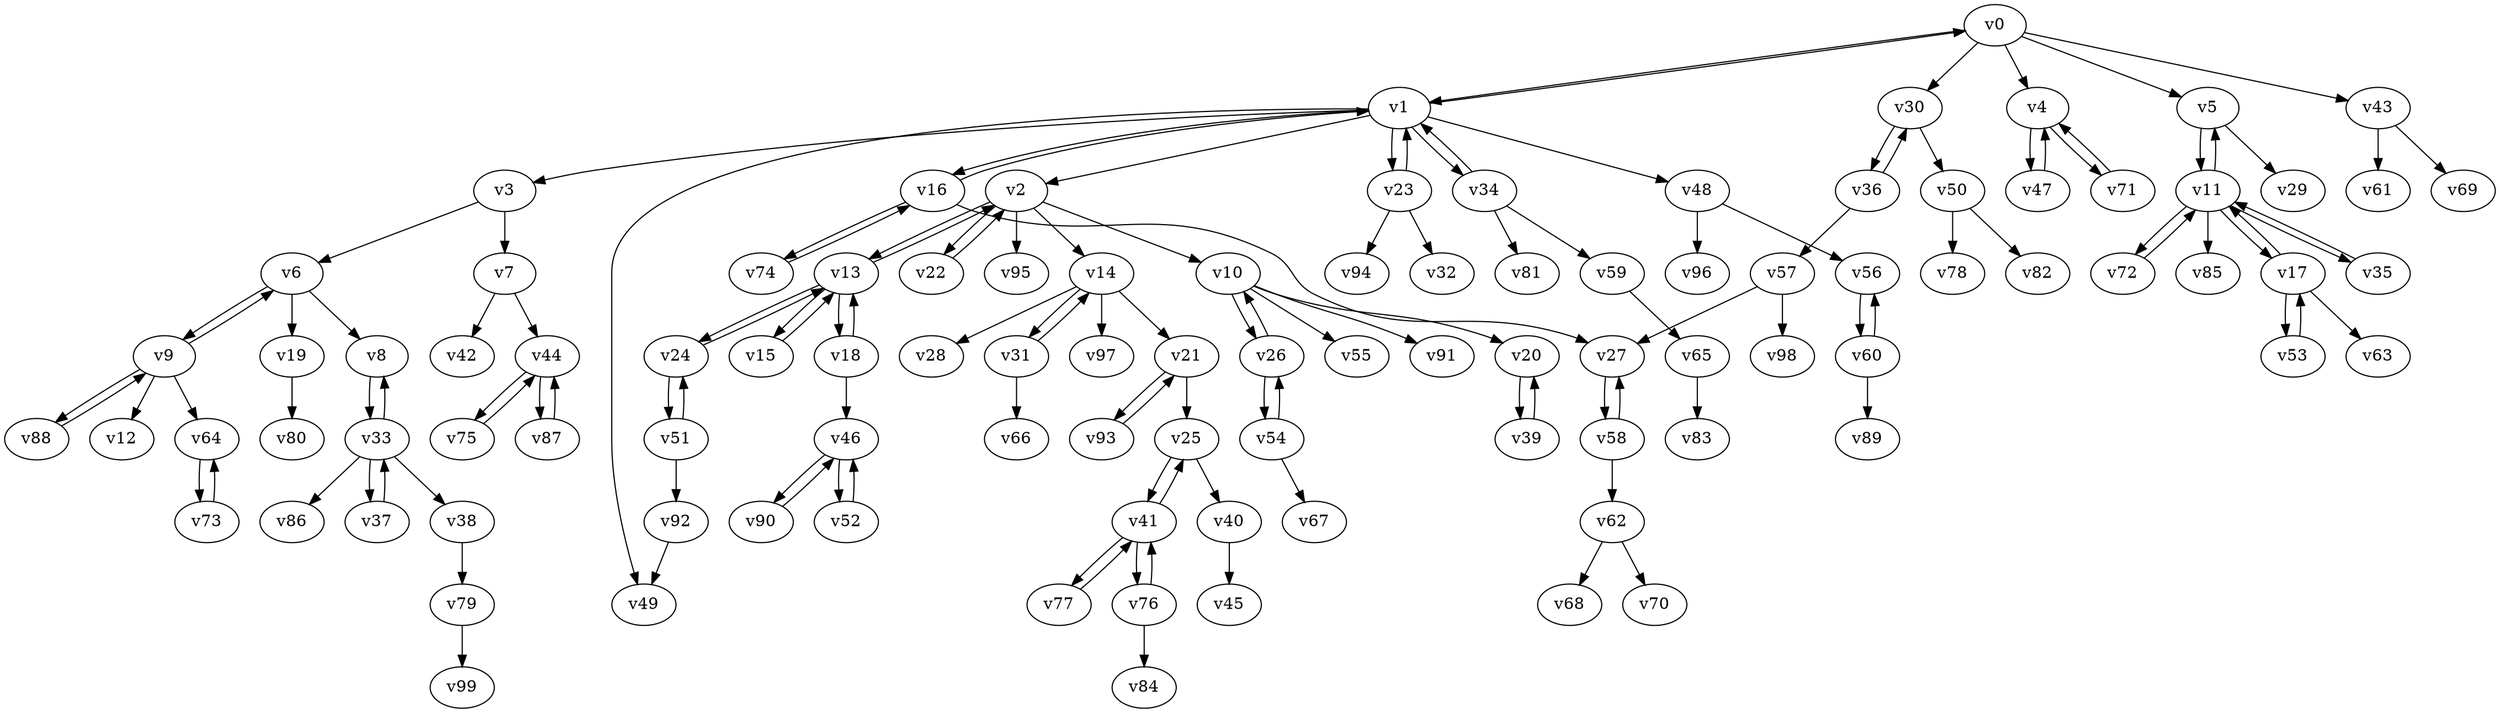 digraph test145 {
    v0 [name="v0", player=0, weight=4];
    v1 [name="v1", player=1, weight=9];
    v2 [name="v2", player=0, weight=6];
    v3 [name="v3", player=1, weight=-3];
    v4 [name="v4", player=0, weight=17];
    v5 [name="v5", player=1, weight=-2];
    v6 [name="v6", player=0, weight=16];
    v7 [name="v7", player=1, weight=11];
    v8 [name="v8", player=0, weight=9];
    v9 [name="v9", player=1, weight=5];
    v10 [name="v10", player=0, weight=7];
    v11 [name="v11", player=1, weight=8];
    v12 [name="v12", player=0, weight=3];
    v13 [name="v13", player=1, weight=11];
    v14 [name="v14", player=0, weight=17];
    v15 [name="v15", player=1, weight=15];
    v16 [name="v16", player=0, weight=5];
    v17 [name="v17", player=1, weight=8];
    v18 [name="v18", player=0, weight=3];
    v19 [name="v19", player=1, weight=7];
    v20 [name="v20", player=0, weight=6];
    v21 [name="v21", player=1, weight=11];
    v22 [name="v22", player=0, weight=15];
    v23 [name="v23", player=1, weight=8];
    v24 [name="v24", player=0, weight=6];
    v25 [name="v25", player=1, weight=5];
    v26 [name="v26", player=0, weight=6];
    v27 [name="v27", player=1, weight=3];
    v28 [name="v28", player=0, weight=16];
    v29 [name="v29", player=1, weight=2];
    v30 [name="v30", player=0, weight=10];
    v31 [name="v31", player=1, weight=5];
    v32 [name="v32", player=0, weight=1];
    v33 [name="v33", player=1, weight=2];
    v34 [name="v34", player=0, weight=12];
    v35 [name="v35", player=1, weight=-2];
    v36 [name="v36", player=0, weight=-2];
    v37 [name="v37", player=1, weight=2];
    v38 [name="v38", player=0, weight=11];
    v39 [name="v39", player=1, weight=18];
    v40 [name="v40", player=0, weight=6];
    v41 [name="v41", player=1, weight=14];
    v42 [name="v42", player=0, weight=4];
    v43 [name="v43", player=1, weight=8];
    v44 [name="v44", player=0, weight=6];
    v45 [name="v45", player=1, weight=8];
    v46 [name="v46", player=0, weight=-1];
    v47 [name="v47", player=1, weight=6];
    v48 [name="v48", player=0, weight=15];
    v49 [name="v49", player=1, weight=2];
    v50 [name="v50", player=0, weight=17];
    v51 [name="v51", player=1, weight=15];
    v52 [name="v52", player=0, weight=16];
    v53 [name="v53", player=1, weight=1];
    v54 [name="v54", player=0, weight=4];
    v55 [name="v55", player=1, weight=5];
    v56 [name="v56", player=0, weight=-1];
    v57 [name="v57", player=1, weight=9];
    v58 [name="v58", player=0, weight=0];
    v59 [name="v59", player=1, weight=1];
    v60 [name="v60", player=0, weight=5];
    v61 [name="v61", player=1, weight=2];
    v62 [name="v62", player=0, weight=0];
    v63 [name="v63", player=1, weight=-2];
    v64 [name="v64", player=0, weight=0];
    v65 [name="v65", player=1, weight=8];
    v66 [name="v66", player=0, weight=5];
    v67 [name="v67", player=1, weight=15];
    v68 [name="v68", player=0, weight=4];
    v69 [name="v69", player=1, weight=1];
    v70 [name="v70", player=0, weight=-1];
    v71 [name="v71", player=1, weight=6];
    v72 [name="v72", player=0, weight=11];
    v73 [name="v73", player=1, weight=-2];
    v74 [name="v74", player=0, weight=7];
    v75 [name="v75", player=1, weight=4];
    v76 [name="v76", player=0, weight=5];
    v77 [name="v77", player=1, weight=8];
    v78 [name="v78", player=0, weight=2];
    v79 [name="v79", player=1, weight=7];
    v80 [name="v80", player=0, weight=16];
    v81 [name="v81", player=1, weight=0];
    v82 [name="v82", player=0, weight=4];
    v83 [name="v83", player=1, weight=0];
    v84 [name="v84", player=0, weight=12];
    v85 [name="v85", player=1, weight=13];
    v86 [name="v86", player=0, weight=13];
    v87 [name="v87", player=1, weight=5];
    v88 [name="v88", player=0, weight=13];
    v89 [name="v89", player=1, weight=14];
    v90 [name="v90", player=0, weight=7];
    v91 [name="v91", player=1, weight=0];
    v92 [name="v92", player=0, weight=2];
    v93 [name="v93", player=1, weight=14];
    v94 [name="v94", player=0, weight=2];
    v95 [name="v95", player=1, weight=0];
    v96 [name="v96", player=0, weight=9];
    v97 [name="v97", player=1, weight=-3];
    v98 [name="v98", player=0, weight=4];
    v99 [name="v99", player=1, weight=6];
    v0 -> v1;
    v1 -> v0;
    v1 -> v2;
    v1 -> v3;
    v0 -> v4;
    v0 -> v5;
    v3 -> v6;
    v3 -> v7;
    v6 -> v8;
    v6 -> v9;
    v9 -> v6;
    v2 -> v10;
    v5 -> v11;
    v11 -> v5;
    v9 -> v12;
    v2 -> v13;
    v13 -> v2;
    v2 -> v14;
    v13 -> v15;
    v15 -> v13;
    v1 -> v16;
    v16 -> v1;
    v11 -> v17;
    v17 -> v11;
    v13 -> v18;
    v18 -> v13;
    v6 -> v19;
    v10 -> v20;
    v14 -> v21;
    v2 -> v22;
    v22 -> v2;
    v1 -> v23;
    v23 -> v1;
    v13 -> v24;
    v24 -> v13;
    v21 -> v25;
    v10 -> v26;
    v26 -> v10;
    v16 -> v27;
    v14 -> v28;
    v5 -> v29;
    v0 -> v30;
    v14 -> v31;
    v31 -> v14;
    v23 -> v32;
    v8 -> v33;
    v33 -> v8;
    v1 -> v34;
    v34 -> v1;
    v11 -> v35;
    v35 -> v11;
    v30 -> v36;
    v36 -> v30;
    v33 -> v37;
    v37 -> v33;
    v33 -> v38;
    v20 -> v39;
    v39 -> v20;
    v25 -> v40;
    v25 -> v41;
    v41 -> v25;
    v7 -> v42;
    v0 -> v43;
    v7 -> v44;
    v40 -> v45;
    v18 -> v46;
    v4 -> v47;
    v47 -> v4;
    v1 -> v48;
    v1 -> v49;
    v30 -> v50;
    v24 -> v51;
    v51 -> v24;
    v46 -> v52;
    v52 -> v46;
    v17 -> v53;
    v53 -> v17;
    v26 -> v54;
    v54 -> v26;
    v10 -> v55;
    v48 -> v56;
    v36 -> v57;
    v27 -> v58;
    v58 -> v27;
    v34 -> v59;
    v56 -> v60;
    v60 -> v56;
    v43 -> v61;
    v58 -> v62;
    v17 -> v63;
    v9 -> v64;
    v59 -> v65;
    v31 -> v66;
    v54 -> v67;
    v62 -> v68;
    v43 -> v69;
    v62 -> v70;
    v4 -> v71;
    v71 -> v4;
    v11 -> v72;
    v72 -> v11;
    v64 -> v73;
    v73 -> v64;
    v16 -> v74;
    v74 -> v16;
    v44 -> v75;
    v75 -> v44;
    v41 -> v76;
    v76 -> v41;
    v41 -> v77;
    v77 -> v41;
    v50 -> v78;
    v38 -> v79;
    v19 -> v80;
    v34 -> v81;
    v50 -> v82;
    v65 -> v83;
    v76 -> v84;
    v11 -> v85;
    v33 -> v86;
    v44 -> v87;
    v87 -> v44;
    v9 -> v88;
    v88 -> v9;
    v60 -> v89;
    v46 -> v90;
    v90 -> v46;
    v10 -> v91;
    v51 -> v92;
    v21 -> v93;
    v93 -> v21;
    v23 -> v94;
    v2 -> v95;
    v48 -> v96;
    v14 -> v97;
    v57 -> v98;
    v79 -> v99;
    v57 -> v27;
    v92 -> v49;
}
